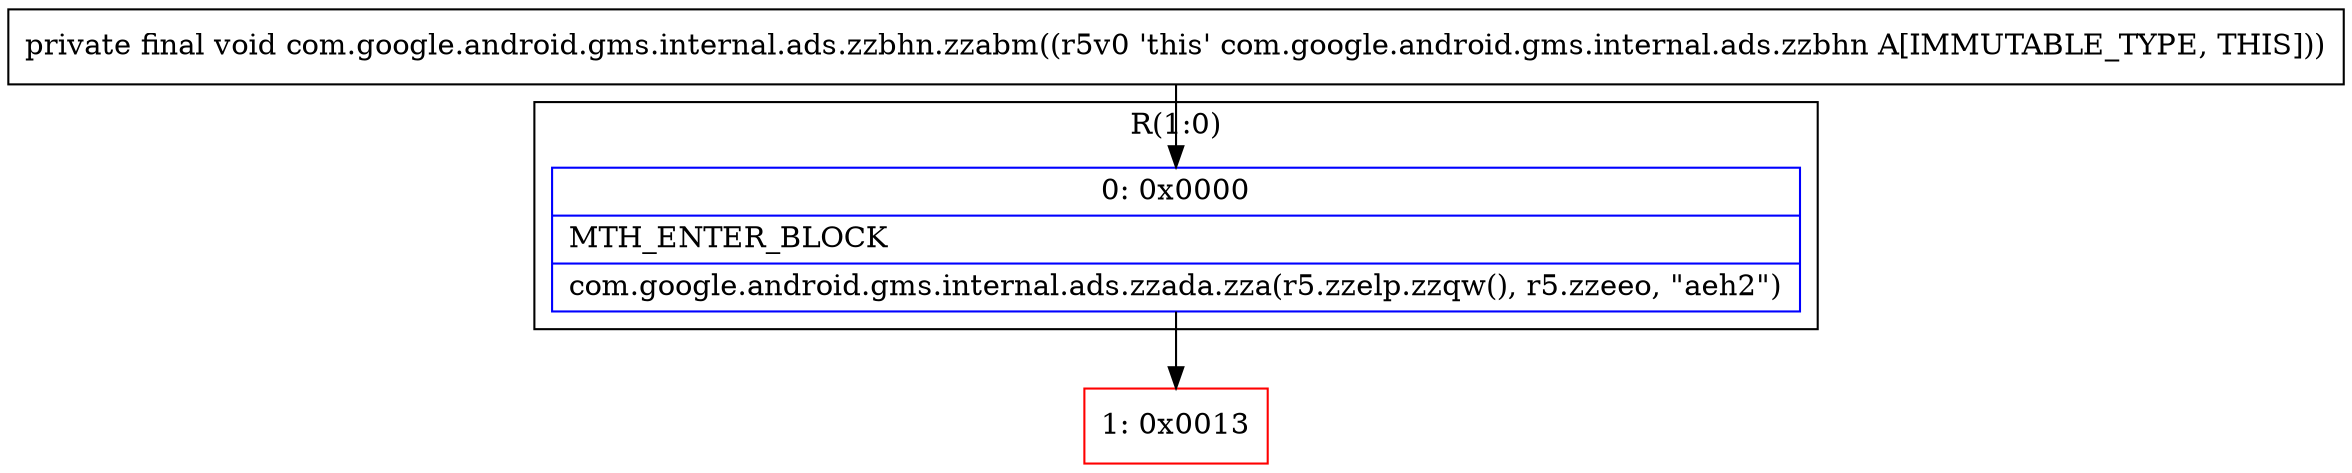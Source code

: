 digraph "CFG forcom.google.android.gms.internal.ads.zzbhn.zzabm()V" {
subgraph cluster_Region_1857332502 {
label = "R(1:0)";
node [shape=record,color=blue];
Node_0 [shape=record,label="{0\:\ 0x0000|MTH_ENTER_BLOCK\l|com.google.android.gms.internal.ads.zzada.zza(r5.zzelp.zzqw(), r5.zzeeo, \"aeh2\")\l}"];
}
Node_1 [shape=record,color=red,label="{1\:\ 0x0013}"];
MethodNode[shape=record,label="{private final void com.google.android.gms.internal.ads.zzbhn.zzabm((r5v0 'this' com.google.android.gms.internal.ads.zzbhn A[IMMUTABLE_TYPE, THIS])) }"];
MethodNode -> Node_0;
Node_0 -> Node_1;
}

